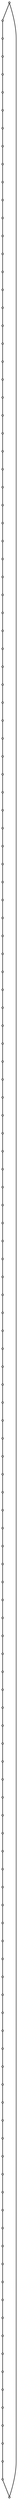 graph random522944351 {
	node [shape=point fillcolor=white]
	1 [ pos = "9.277269,2.014957!"]
	2 [ pos = "7.108145,4.889793!"]
	3 [ pos = "18.448613,11.024289!"]
	4 [ pos = "10.345718,2.098268!"]
	5 [ pos = "10.303322,7.609238!"]
	6 [ pos = "3.450534,12.141867!"]
	7 [ pos = "1.733573,15.271613!"]
	8 [ pos = "1.463690,15.006858!"]
	9 [ pos = "16.861709,9.235810!"]
	10 [ pos = "1.512111,17.118275!"]
	11 [ pos = "12.049105,6.920427!"]
	12 [ pos = "0.954407,0.422812!"]
	13 [ pos = "9.513125,13.030512!"]
	14 [ pos = "5.382174,0.755354!"]
	15 [ pos = "17.102496,18.524204!"]
	16 [ pos = "3.822249,6.262726!"]
	17 [ pos = "0.422121,10.930395!"]
	18 [ pos = "11.152519,18.870734!"]
	19 [ pos = "1.837644,1.381196!"]
	20 [ pos = "0.851962,12.140966!"]
	21 [ pos = "8.990434,4.302495!"]
	22 [ pos = "4.165793,10.724007!"]
	23 [ pos = "19.574108,5.629483!"]
	24 [ pos = "5.613825,16.318777!"]
	25 [ pos = "14.865293,7.125936!"]
	26 [ pos = "13.320012,6.797359!"]
	27 [ pos = "14.046363,14.274419!"]
	28 [ pos = "7.220170,3.442448!"]
	29 [ pos = "7.187891,12.602345!"]
	30 [ pos = "4.197802,4.173348!"]
	31 [ pos = "11.009509,8.020051!"]
	32 [ pos = "10.436073,11.431630!"]
	33 [ pos = "18.950446,1.471552!"]
	34 [ pos = "10.185324,0.671050!"]
	35 [ pos = "2.852748,11.037286!"]
	36 [ pos = "12.812016,11.843182!"]
	37 [ pos = "15.339781,16.977809!"]
	38 [ pos = "2.450149,14.796849!"]
	39 [ pos = "2.490252,8.063974!"]
	40 [ pos = "10.998586,17.355546!"]
	41 [ pos = "15.189910,4.201558!"]
	42 [ pos = "4.035864,9.119233!"]
	43 [ pos = "18.475977,11.256034!"]
	44 [ pos = "12.561680,5.546828!"]
	45 [ pos = "3.741339,16.759482!"]
	46 [ pos = "9.720176,14.750848!"]
	47 [ pos = "4.662493,0.039210!"]
	48 [ pos = "6.065437,3.495899!"]
	49 [ pos = "1.510761,16.250762!"]
	50 [ pos = "4.166949,4.363510!"]
	51 [ pos = "7.171007,16.978965!"]
	52 [ pos = "16.206692,2.393748!"]
	53 [ pos = "13.839734,18.656841!"]
	54 [ pos = "17.190598,16.329987!"]
	55 [ pos = "6.603775,8.072144!"]
	56 [ pos = "13.568492,1.676645!"]
	57 [ pos = "12.273702,17.604356!"]
	58 [ pos = "10.795878,10.632639!"]
	59 [ pos = "8.743351,3.240518!"]
	60 [ pos = "16.179468,12.484689!"]
	61 [ pos = "20.000000,5.782604!"]
	62 [ pos = "7.118497,4.545453!"]
	63 [ pos = "5.821813,13.183934!"]
	64 [ pos = "8.041352,7.332575!"]
	65 [ pos = "9.317656,12.208301!"]
	66 [ pos = "11.696084,16.488663!"]
	67 [ pos = "9.070226,7.785737!"]
	68 [ pos = "18.882412,2.792920!"]
	69 [ pos = "6.325538,15.955969!"]
	70 [ pos = "19.122907,12.929313!"]
	71 [ pos = "3.911073,12.574359!"]
	72 [ pos = "14.605958,16.184775!"]
	73 [ pos = "10.061675,5.284795!"]
	74 [ pos = "6.700374,18.805026!"]
	75 [ pos = "8.525313,2.762802!"]
	76 [ pos = "11.172675,8.408273!"]
	77 [ pos = "8.545406,18.291172!"]
	78 [ pos = "12.953726,14.367219!"]
	79 [ pos = "11.358066,0.878038!"]
	80 [ pos = "1.582753,0.558681!"]
	81 [ pos = "13.086340,13.278838!"]
	82 [ pos = "17.047344,2.039526!"]
	83 [ pos = "0.947534,15.812716!"]
	84 [ pos = "4.832446,7.273072!"]
	85 [ pos = "11.651645,3.838313!"]
	86 [ pos = "0.085345,15.562718!"]
	87 [ pos = "16.412672,14.691303!"]
	88 [ pos = "11.630453,6.357307!"]
	89 [ pos = "19.976098,18.330827!"]
	90 [ pos = "5.045292,8.384371!"]
	91 [ pos = "0.976589,16.217967!"]
	92 [ pos = "16.792644,9.521994!"]
	93 [ pos = "14.392099,9.629330!"]
	94 [ pos = "3.772173,5.633124!"]
	95 [ pos = "10.507368,5.354927!"]
	96 [ pos = "6.191805,3.476668!"]
	97 [ pos = "18.633765,3.122109!"]
	98 [ pos = "5.516194,19.581299!"]
	99 [ pos = "18.934825,10.348640!"]
	100 [ pos = "6.737331,10.469429!"]
	101 [ pos = "14.186953,6.822676!"]
	102 [ pos = "5.915107,10.482585!"]
	103 [ pos = "1.396938,17.545559!"]
	104 [ pos = "16.839891,1.255996!"]
	105 [ pos = "15.759346,1.768144!"]
	106 [ pos = "9.640367,16.735935!"]
	107 [ pos = "17.986111,6.315971!"]
	108 [ pos = "6.140889,12.261169!"]
	109 [ pos = "15.945301,9.913063!"]
	110 [ pos = "17.894294,6.335629!"]
	111 [ pos = "15.267989,3.969059!"]
	112 [ pos = "9.812297,13.784714!"]
	113 [ pos = "7.091168,15.328491!"]
	114 [ pos = "13.248973,5.908953!"]
	115 [ pos = "5.560091,19.986304!"]
	116 [ pos = "16.378382,19.747044!"]
	117 [ pos = "6.691939,2.176449!"]
	118 [ pos = "10.112588,8.088877!"]
	119 [ pos = "19.722008,6.835440!"]
	120 [ pos = "9.344873,15.364314!"]
	121 [ pos = "8.603583,18.985240!"]
	122 [ pos = "11.983209,6.472654!"]
	123 [ pos = "5.184171,18.124099!"]
	124 [ pos = "18.733824,1.012432!"]
	125 [ pos = "7.920121,16.511077!"]
	126 [ pos = "7.348061,3.071071!"]
	127 [ pos = "0.363096,17.160358!"]
	128 [ pos = "16.855785,7.454264!"]
	129 [ pos = "12.371809,9.987717!"]
	130 [ pos = "13.363216,17.931900!"]
	131 [ pos = "9.856981,9.624558!"]
	132 [ pos = "17.561904,16.548920!"]
	133 [ pos = "11.801007,7.557452!"]
	134 [ pos = "4.520757,11.405975!"]
	135 [ pos = "14.392891,13.865630!"]
	136 [ pos = "6.653249,2.879435!"]
	137 [ pos = "12.733830,18.636458!"]
	138 [ pos = "9.352089,17.918001!"]
	139 [ pos = "16.643517,7.968872!"]
	140 [ pos = "18.930432,4.446598!"]

	1 -- 75
	75 -- 59
	59 -- 21
	21 -- 73
	73 -- 95
	95 -- 88
	88 -- 122
	122 -- 11
	11 -- 133
	133 -- 31
	31 -- 76
	76 -- 118
	118 -- 5
	5 -- 67
	67 -- 64
	64 -- 55
	55 -- 90
	90 -- 84
	84 -- 16
	16 -- 94
	94 -- 50
	50 -- 30
	30 -- 48
	48 -- 96
	96 -- 136
	136 -- 117
	117 -- 126
	126 -- 28
	28 -- 62
	62 -- 2
	2 -- 4
	4 -- 34
	34 -- 79
	79 -- 56
	56 -- 105
	105 -- 52
	52 -- 82
	82 -- 104
	104 -- 124
	124 -- 33
	33 -- 68
	68 -- 97
	97 -- 140
	140 -- 23
	23 -- 61
	61 -- 119
	119 -- 107
	107 -- 110
	110 -- 128
	128 -- 139
	139 -- 9
	9 -- 92
	92 -- 109
	109 -- 93
	93 -- 129
	129 -- 58
	58 -- 32
	32 -- 65
	65 -- 13
	13 -- 112
	112 -- 46
	46 -- 120
	120 -- 106
	106 -- 138
	138 -- 77
	77 -- 121
	121 -- 74
	74 -- 98
	98 -- 115
	115 -- 123
	123 -- 24
	24 -- 69
	69 -- 113
	113 -- 125
	125 -- 51
	51 -- 45
	45 -- 10
	10 -- 103
	103 -- 127
	127 -- 91
	91 -- 83
	83 -- 49
	49 -- 7
	7 -- 8
	8 -- 38
	38 -- 86
	86 -- 20
	20 -- 17
	17 -- 35
	35 -- 6
	6 -- 71
	71 -- 134
	134 -- 22
	22 -- 42
	42 -- 39
	39 -- 102
	102 -- 100
	100 -- 108
	108 -- 63
	63 -- 29
	29 -- 131
	131 -- 36
	36 -- 81
	81 -- 78
	78 -- 27
	27 -- 135
	135 -- 87
	87 -- 54
	54 -- 132
	132 -- 15
	15 -- 116
	116 -- 53
	53 -- 130
	130 -- 137
	137 -- 57
	57 -- 66
	66 -- 40
	40 -- 18
	18 -- 72
	72 -- 37
	37 -- 60
	60 -- 43
	43 -- 3
	3 -- 99
	99 -- 70
	70 -- 89
	89 -- 25
	25 -- 101
	101 -- 26
	26 -- 114
	114 -- 44
	44 -- 85
	85 -- 41
	41 -- 111
	111 -- 14
	14 -- 47
	47 -- 80
	80 -- 12
	12 -- 19
	19 -- 1
}